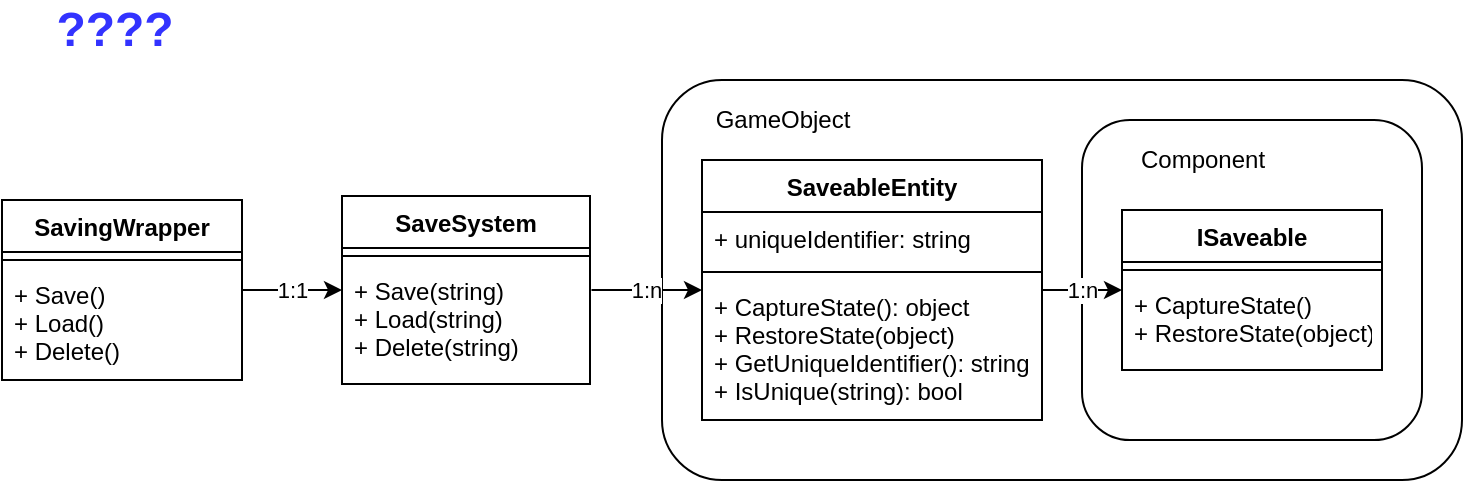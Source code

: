 <mxfile version="13.1.3">
    <diagram id="6hGFLwfOUW9BJ-s0fimq" name="Page-1">
        <mxGraphModel dx="1039" dy="792" grid="1" gridSize="10" guides="1" tooltips="1" connect="1" arrows="1" fold="1" page="1" pageScale="1" pageWidth="827" pageHeight="1169" math="0" shadow="0">
            <root>
                <mxCell id="0"/>
                <mxCell id="1" parent="0"/>
                <mxCell id="56" value="" style="rounded=1;whiteSpace=wrap;html=1;labelBackgroundColor=none;align=left;" parent="1" vertex="1">
                    <mxGeometry x="379" y="90" width="400" height="200" as="geometry"/>
                </mxCell>
                <mxCell id="57" value="" style="rounded=1;whiteSpace=wrap;html=1;labelBackgroundColor=none;align=left;" parent="1" vertex="1">
                    <mxGeometry x="589" y="110" width="170" height="160" as="geometry"/>
                </mxCell>
                <mxCell id="54" value="1:1" style="edgeStyle=orthogonalEdgeStyle;rounded=0;orthogonalLoop=1;jettySize=auto;html=1;" parent="1" source="25" target="34" edge="1">
                    <mxGeometry relative="1" as="geometry"/>
                </mxCell>
                <mxCell id="51" value="1:n" style="edgeStyle=orthogonalEdgeStyle;rounded=0;orthogonalLoop=1;jettySize=auto;html=1;exitX=1.006;exitY=0.217;exitDx=0;exitDy=0;exitPerimeter=0;" parent="1" source="37" target="29" edge="1">
                    <mxGeometry relative="1" as="geometry">
                        <mxPoint x="329" y="195" as="sourcePoint"/>
                    </mxGeometry>
                </mxCell>
                <mxCell id="53" value="1:n" style="edgeStyle=orthogonalEdgeStyle;rounded=0;orthogonalLoop=1;jettySize=auto;html=1;" parent="1" source="29" target="38" edge="1">
                    <mxGeometry relative="1" as="geometry"/>
                </mxCell>
                <mxCell id="59" value="GameObject" style="text;html=1;resizable=0;autosize=1;align=center;verticalAlign=middle;points=[];fillColor=none;strokeColor=none;rounded=0;labelBackgroundColor=none;" parent="1" vertex="1">
                    <mxGeometry x="399" y="100" width="80" height="20" as="geometry"/>
                </mxCell>
                <mxCell id="60" value="Component" style="text;html=1;resizable=0;autosize=1;align=center;verticalAlign=middle;points=[];fillColor=none;strokeColor=none;rounded=0;labelBackgroundColor=none;" parent="1" vertex="1">
                    <mxGeometry x="609" y="120" width="80" height="20" as="geometry"/>
                </mxCell>
                <mxCell id="29" value="SaveableEntity&#10;" style="swimlane;fontStyle=1;align=center;verticalAlign=top;childLayout=stackLayout;horizontal=1;startSize=26;horizontalStack=0;resizeParent=1;resizeParentMax=0;resizeLast=0;collapsible=1;marginBottom=0;" parent="1" vertex="1">
                    <mxGeometry x="399" y="130" width="170" height="130" as="geometry"/>
                </mxCell>
                <mxCell id="30" value="+ uniqueIdentifier: string" style="text;strokeColor=none;fillColor=none;align=left;verticalAlign=top;spacingLeft=4;spacingRight=4;overflow=hidden;rotatable=0;points=[[0,0.5],[1,0.5]];portConstraint=eastwest;" parent="29" vertex="1">
                    <mxGeometry y="26" width="170" height="26" as="geometry"/>
                </mxCell>
                <mxCell id="31" value="" style="line;strokeWidth=1;fillColor=none;align=left;verticalAlign=middle;spacingTop=-1;spacingLeft=3;spacingRight=3;rotatable=0;labelPosition=right;points=[];portConstraint=eastwest;" parent="29" vertex="1">
                    <mxGeometry y="52" width="170" height="8" as="geometry"/>
                </mxCell>
                <mxCell id="32" value="+ CaptureState(): object&#10;+ RestoreState(object) &#10;+ GetUniqueIdentifier(): string&#10;+ IsUnique(string): bool" style="text;strokeColor=none;fillColor=none;align=left;verticalAlign=top;spacingLeft=4;spacingRight=4;overflow=hidden;rotatable=0;points=[[0,0.5],[1,0.5]];portConstraint=eastwest;" parent="29" vertex="1">
                    <mxGeometry y="60" width="170" height="70" as="geometry"/>
                </mxCell>
                <mxCell id="38" value="ISaveable" style="swimlane;fontStyle=1;align=center;verticalAlign=top;childLayout=stackLayout;horizontal=1;startSize=26;horizontalStack=0;resizeParent=1;resizeParentMax=0;resizeLast=0;collapsible=1;marginBottom=0;" parent="1" vertex="1">
                    <mxGeometry x="609" y="155" width="130" height="80" as="geometry"/>
                </mxCell>
                <mxCell id="40" value="" style="line;strokeWidth=1;fillColor=none;align=left;verticalAlign=middle;spacingTop=-1;spacingLeft=3;spacingRight=3;rotatable=0;labelPosition=right;points=[];portConstraint=eastwest;" parent="38" vertex="1">
                    <mxGeometry y="26" width="130" height="8" as="geometry"/>
                </mxCell>
                <mxCell id="41" value="+ CaptureState() &#10;+ RestoreState(object)" style="text;strokeColor=none;fillColor=none;align=left;verticalAlign=top;spacingLeft=4;spacingRight=4;overflow=hidden;rotatable=0;points=[[0,0.5],[1,0.5]];portConstraint=eastwest;" parent="38" vertex="1">
                    <mxGeometry y="34" width="130" height="46" as="geometry"/>
                </mxCell>
                <mxCell id="34" value="SaveSystem" style="swimlane;fontStyle=1;align=center;verticalAlign=top;childLayout=stackLayout;horizontal=1;startSize=26;horizontalStack=0;resizeParent=1;resizeParentMax=0;resizeLast=0;collapsible=1;marginBottom=0;" parent="1" vertex="1">
                    <mxGeometry x="219" y="148" width="124" height="94" as="geometry"/>
                </mxCell>
                <mxCell id="36" value="" style="line;strokeWidth=1;fillColor=none;align=left;verticalAlign=middle;spacingTop=-1;spacingLeft=3;spacingRight=3;rotatable=0;labelPosition=right;points=[];portConstraint=eastwest;" parent="34" vertex="1">
                    <mxGeometry y="26" width="124" height="8" as="geometry"/>
                </mxCell>
                <mxCell id="37" value="+ Save(string)&#10;+ Load(string) &#10;+ Delete(string) " style="text;strokeColor=none;fillColor=none;align=left;verticalAlign=top;spacingLeft=4;spacingRight=4;overflow=hidden;rotatable=0;points=[[0,0.5],[1,0.5]];portConstraint=eastwest;" parent="34" vertex="1">
                    <mxGeometry y="34" width="124" height="60" as="geometry"/>
                </mxCell>
                <mxCell id="25" value="SavingWrapper" style="swimlane;fontStyle=1;align=center;verticalAlign=top;childLayout=stackLayout;horizontal=1;startSize=26;horizontalStack=0;resizeParent=1;resizeParentMax=0;resizeLast=0;collapsible=1;marginBottom=0;" parent="1" vertex="1">
                    <mxGeometry x="49" y="150" width="120" height="90" as="geometry"/>
                </mxCell>
                <mxCell id="27" value="" style="line;strokeWidth=1;fillColor=none;align=left;verticalAlign=middle;spacingTop=-1;spacingLeft=3;spacingRight=3;rotatable=0;labelPosition=right;points=[];portConstraint=eastwest;" parent="25" vertex="1">
                    <mxGeometry y="26" width="120" height="8" as="geometry"/>
                </mxCell>
                <mxCell id="28" value="+ Save()&#10;+ Load()&#10;+ Delete()" style="text;strokeColor=none;fillColor=none;align=left;verticalAlign=top;spacingLeft=4;spacingRight=4;overflow=hidden;rotatable=0;points=[[0,0.5],[1,0.5]];portConstraint=eastwest;" parent="25" vertex="1">
                    <mxGeometry y="34" width="120" height="56" as="geometry"/>
                </mxCell>
                <mxCell id="62" value="????" style="text;html=1;align=center;verticalAlign=middle;resizable=0;points=[];autosize=1;fontColor=#3333FF;labelBorderColor=none;labelBackgroundColor=none;fontSize=24;fontStyle=1" vertex="1" parent="1">
                    <mxGeometry x="50" y="50" width="110" height="30" as="geometry"/>
                </mxCell>
            </root>
        </mxGraphModel>
    </diagram>
</mxfile>